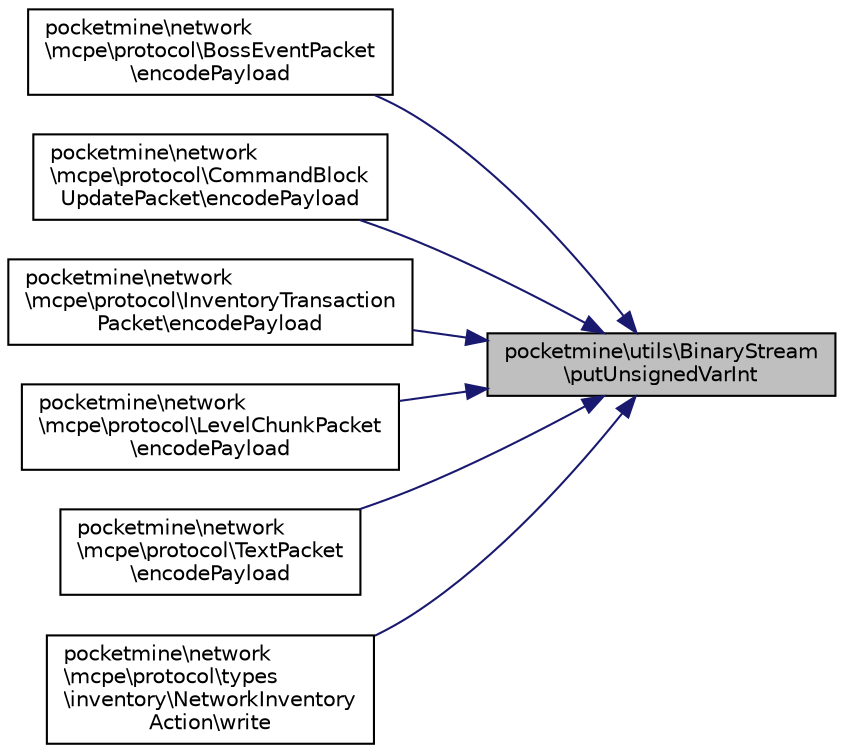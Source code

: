 digraph "pocketmine\utils\BinaryStream\putUnsignedVarInt"
{
 // INTERACTIVE_SVG=YES
 // LATEX_PDF_SIZE
  edge [fontname="Helvetica",fontsize="10",labelfontname="Helvetica",labelfontsize="10"];
  node [fontname="Helvetica",fontsize="10",shape=record];
  rankdir="RL";
  Node1 [label="pocketmine\\utils\\BinaryStream\l\\putUnsignedVarInt",height=0.2,width=0.4,color="black", fillcolor="grey75", style="filled", fontcolor="black",tooltip=" "];
  Node1 -> Node2 [dir="back",color="midnightblue",fontsize="10",style="solid",fontname="Helvetica"];
  Node2 [label="pocketmine\\network\l\\mcpe\\protocol\\BossEventPacket\l\\encodePayload",height=0.2,width=0.4,color="black", fillcolor="white", style="filled",URL="$da/d87/classpocketmine_1_1network_1_1mcpe_1_1protocol_1_1_boss_event_packet.html#a962ec42de6f9d0848ea9662e465c0dd1",tooltip=" "];
  Node1 -> Node3 [dir="back",color="midnightblue",fontsize="10",style="solid",fontname="Helvetica"];
  Node3 [label="pocketmine\\network\l\\mcpe\\protocol\\CommandBlock\lUpdatePacket\\encodePayload",height=0.2,width=0.4,color="black", fillcolor="white", style="filled",URL="$d7/db8/classpocketmine_1_1network_1_1mcpe_1_1protocol_1_1_command_block_update_packet.html#af06292f49bb7f8bbf623061c82eb8e3f",tooltip=" "];
  Node1 -> Node4 [dir="back",color="midnightblue",fontsize="10",style="solid",fontname="Helvetica"];
  Node4 [label="pocketmine\\network\l\\mcpe\\protocol\\InventoryTransaction\lPacket\\encodePayload",height=0.2,width=0.4,color="black", fillcolor="white", style="filled",URL="$d9/d54/classpocketmine_1_1network_1_1mcpe_1_1protocol_1_1_inventory_transaction_packet.html#a95bc9a94d12043c401a3c71393d47c1e",tooltip=" "];
  Node1 -> Node5 [dir="back",color="midnightblue",fontsize="10",style="solid",fontname="Helvetica"];
  Node5 [label="pocketmine\\network\l\\mcpe\\protocol\\LevelChunkPacket\l\\encodePayload",height=0.2,width=0.4,color="black", fillcolor="white", style="filled",URL="$d3/d26/classpocketmine_1_1network_1_1mcpe_1_1protocol_1_1_level_chunk_packet.html#a28ce3c1201bbef58845d074a7517cdd4",tooltip=" "];
  Node1 -> Node6 [dir="back",color="midnightblue",fontsize="10",style="solid",fontname="Helvetica"];
  Node6 [label="pocketmine\\network\l\\mcpe\\protocol\\TextPacket\l\\encodePayload",height=0.2,width=0.4,color="black", fillcolor="white", style="filled",URL="$db/d40/classpocketmine_1_1network_1_1mcpe_1_1protocol_1_1_text_packet.html#ae741c01dfe4568205c961a9bd35a0926",tooltip=" "];
  Node1 -> Node7 [dir="back",color="midnightblue",fontsize="10",style="solid",fontname="Helvetica"];
  Node7 [label="pocketmine\\network\l\\mcpe\\protocol\\types\l\\inventory\\NetworkInventory\lAction\\write",height=0.2,width=0.4,color="black", fillcolor="white", style="filled",URL="$d5/da8/classpocketmine_1_1network_1_1mcpe_1_1protocol_1_1types_1_1inventory_1_1_network_inventory_action.html#a1e7fe179de367abfa91f3e6fbfc33a33",tooltip=" "];
}
